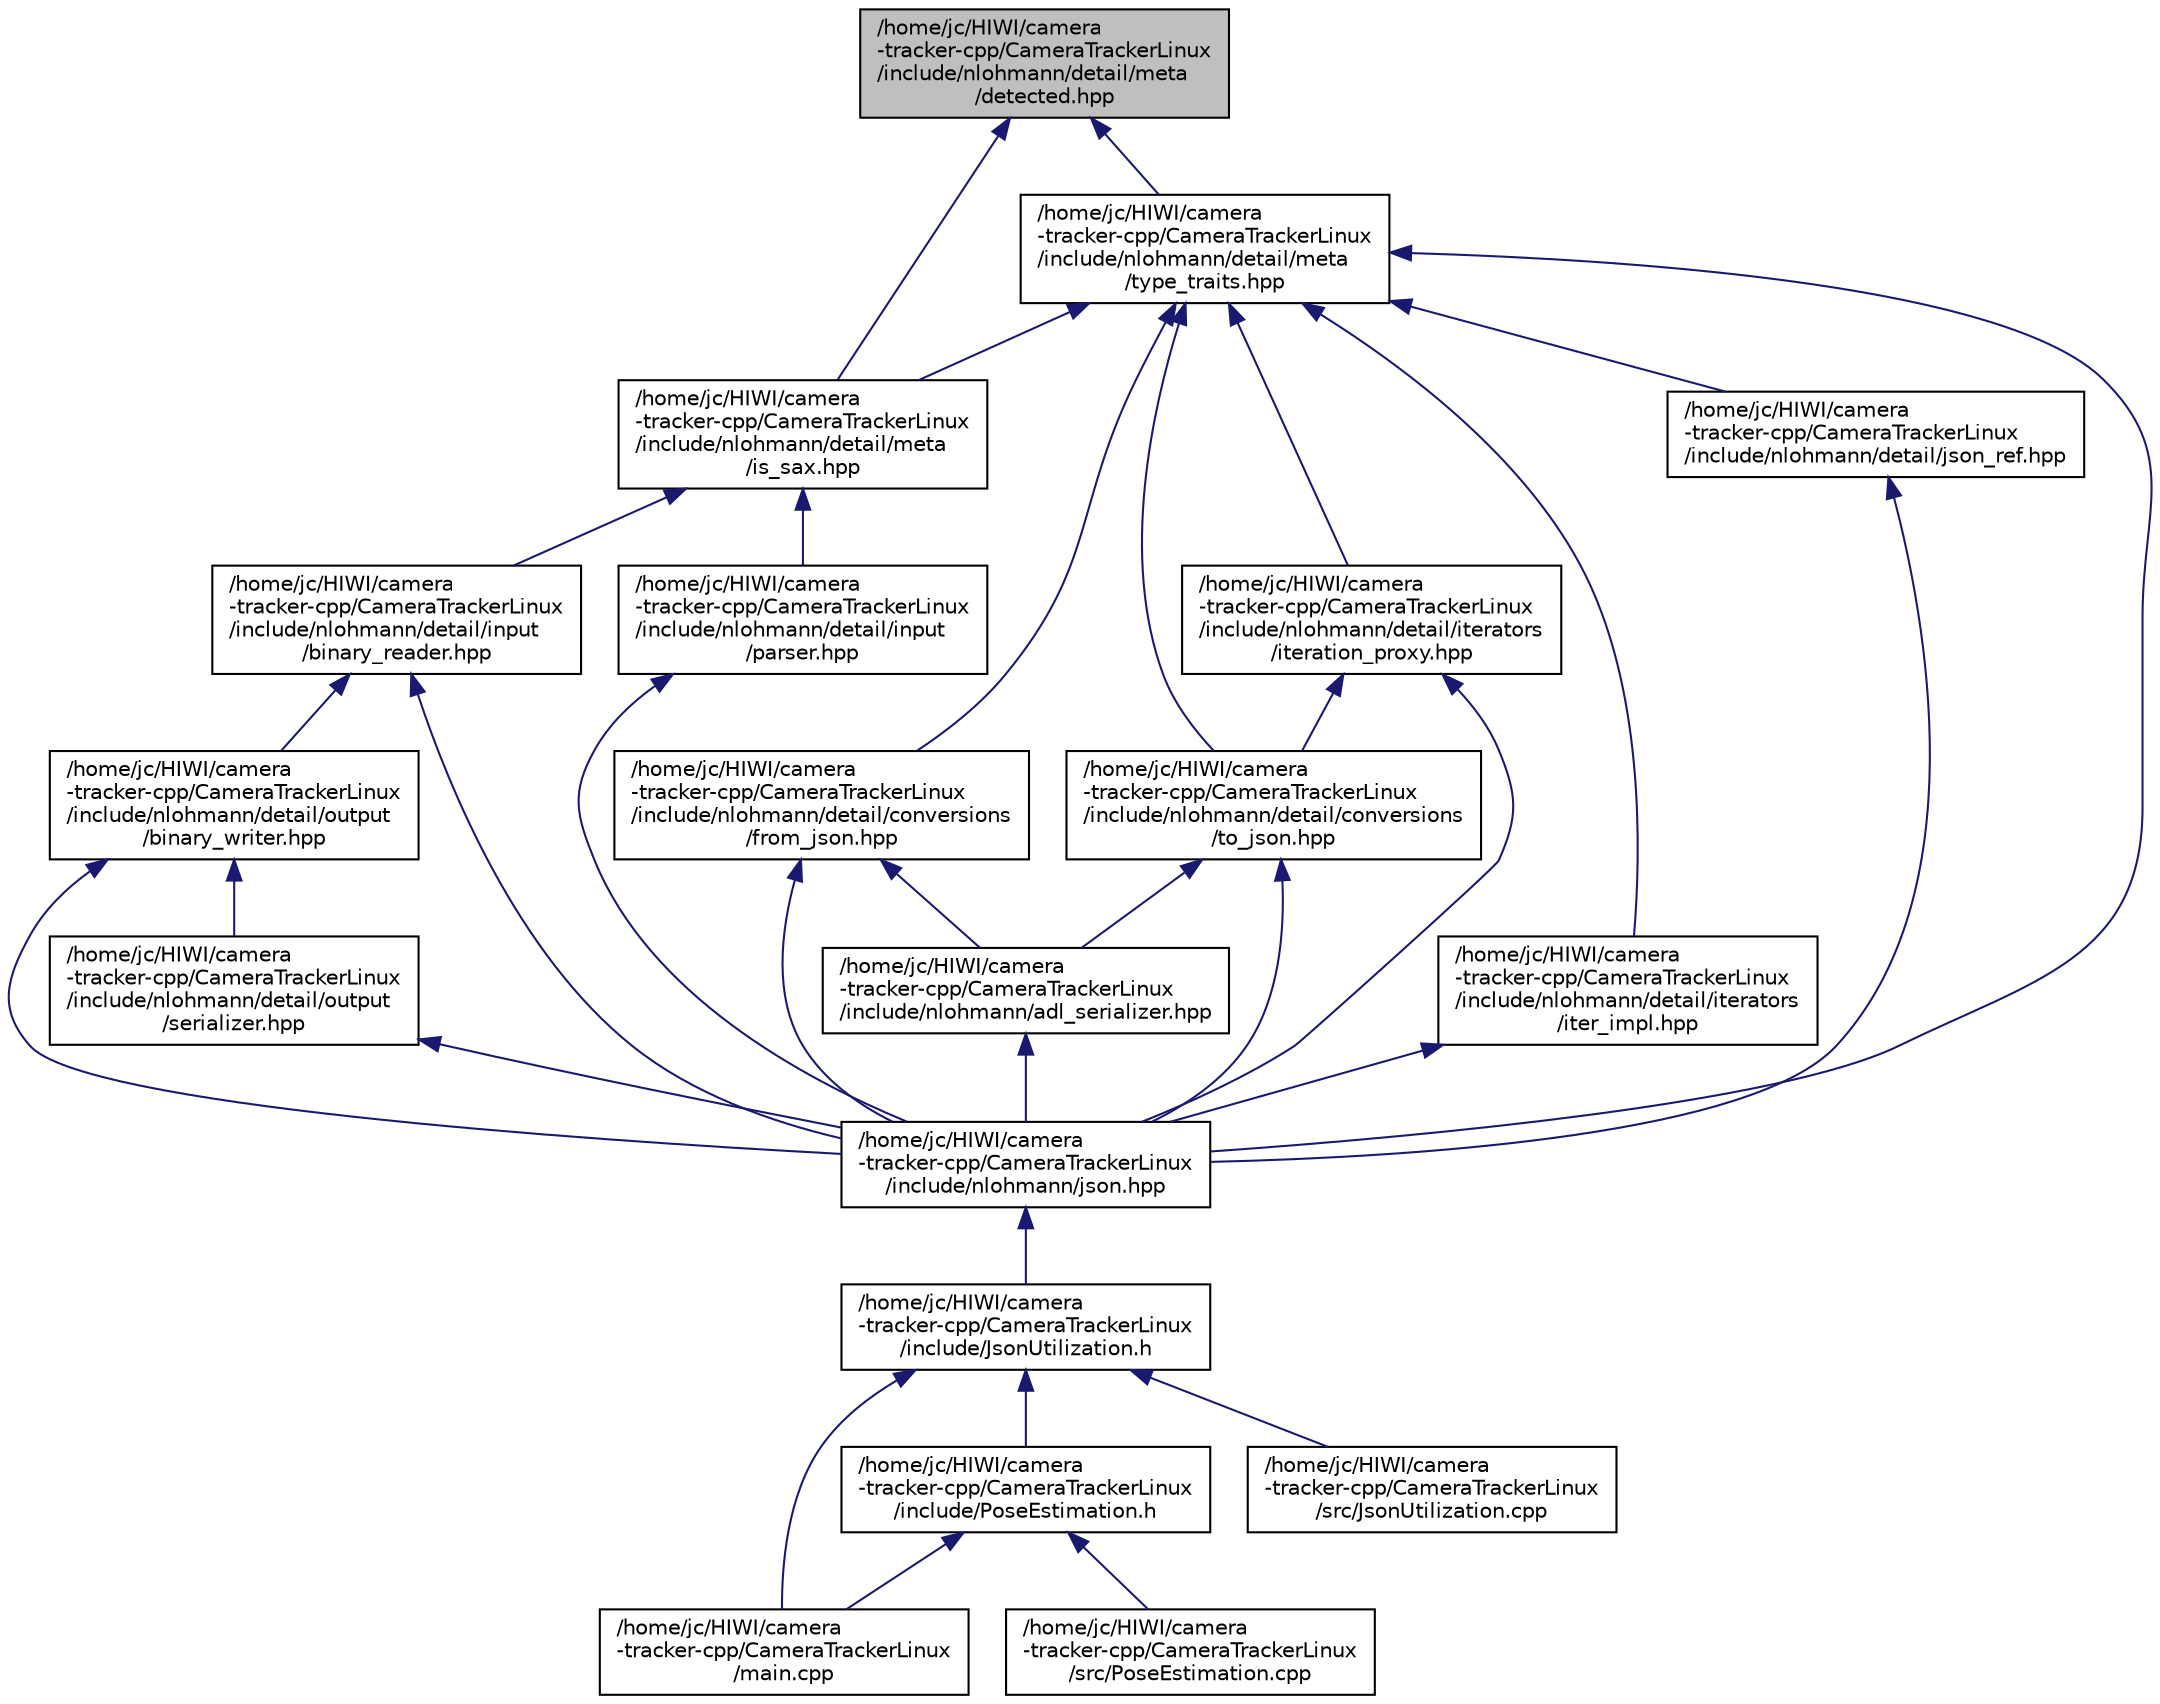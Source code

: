 digraph "/home/jc/HIWI/camera-tracker-cpp/CameraTrackerLinux/include/nlohmann/detail/meta/detected.hpp"
{
 // INTERACTIVE_SVG=YES
  edge [fontname="Helvetica",fontsize="10",labelfontname="Helvetica",labelfontsize="10"];
  node [fontname="Helvetica",fontsize="10",shape=record];
  Node1 [label="/home/jc/HIWI/camera\l-tracker-cpp/CameraTrackerLinux\l/include/nlohmann/detail/meta\l/detected.hpp",height=0.2,width=0.4,color="black", fillcolor="grey75", style="filled", fontcolor="black"];
  Node1 -> Node2 [dir="back",color="midnightblue",fontsize="10",style="solid",fontname="Helvetica"];
  Node2 [label="/home/jc/HIWI/camera\l-tracker-cpp/CameraTrackerLinux\l/include/nlohmann/detail/meta\l/is_sax.hpp",height=0.2,width=0.4,color="black", fillcolor="white", style="filled",URL="$is__sax_8hpp.html"];
  Node2 -> Node3 [dir="back",color="midnightblue",fontsize="10",style="solid",fontname="Helvetica"];
  Node3 [label="/home/jc/HIWI/camera\l-tracker-cpp/CameraTrackerLinux\l/include/nlohmann/detail/input\l/binary_reader.hpp",height=0.2,width=0.4,color="black", fillcolor="white", style="filled",URL="$binary__reader_8hpp.html"];
  Node3 -> Node4 [dir="back",color="midnightblue",fontsize="10",style="solid",fontname="Helvetica"];
  Node4 [label="/home/jc/HIWI/camera\l-tracker-cpp/CameraTrackerLinux\l/include/nlohmann/json.hpp",height=0.2,width=0.4,color="black", fillcolor="white", style="filled",URL="$json_8hpp.html"];
  Node4 -> Node5 [dir="back",color="midnightblue",fontsize="10",style="solid",fontname="Helvetica"];
  Node5 [label="/home/jc/HIWI/camera\l-tracker-cpp/CameraTrackerLinux\l/include/JsonUtilization.h",height=0.2,width=0.4,color="black", fillcolor="white", style="filled",URL="$_json_utilization_8h.html",tooltip="This file contains the declaration of the namespace jsonUtilization. "];
  Node5 -> Node6 [dir="back",color="midnightblue",fontsize="10",style="solid",fontname="Helvetica"];
  Node6 [label="/home/jc/HIWI/camera\l-tracker-cpp/CameraTrackerLinux\l/include/PoseEstimation.h",height=0.2,width=0.4,color="black", fillcolor="white", style="filled",URL="$_pose_estimation_8h.html",tooltip="This file contains the declaration of the PoseEstimation class. "];
  Node6 -> Node7 [dir="back",color="midnightblue",fontsize="10",style="solid",fontname="Helvetica"];
  Node7 [label="/home/jc/HIWI/camera\l-tracker-cpp/CameraTrackerLinux\l/main.cpp",height=0.2,width=0.4,color="black", fillcolor="white", style="filled",URL="$main_8cpp.html"];
  Node6 -> Node8 [dir="back",color="midnightblue",fontsize="10",style="solid",fontname="Helvetica"];
  Node8 [label="/home/jc/HIWI/camera\l-tracker-cpp/CameraTrackerLinux\l/src/PoseEstimation.cpp",height=0.2,width=0.4,color="black", fillcolor="white", style="filled",URL="$_pose_estimation_8cpp.html"];
  Node5 -> Node7 [dir="back",color="midnightblue",fontsize="10",style="solid",fontname="Helvetica"];
  Node5 -> Node9 [dir="back",color="midnightblue",fontsize="10",style="solid",fontname="Helvetica"];
  Node9 [label="/home/jc/HIWI/camera\l-tracker-cpp/CameraTrackerLinux\l/src/JsonUtilization.cpp",height=0.2,width=0.4,color="black", fillcolor="white", style="filled",URL="$_json_utilization_8cpp.html"];
  Node3 -> Node10 [dir="back",color="midnightblue",fontsize="10",style="solid",fontname="Helvetica"];
  Node10 [label="/home/jc/HIWI/camera\l-tracker-cpp/CameraTrackerLinux\l/include/nlohmann/detail/output\l/binary_writer.hpp",height=0.2,width=0.4,color="black", fillcolor="white", style="filled",URL="$binary__writer_8hpp.html"];
  Node10 -> Node4 [dir="back",color="midnightblue",fontsize="10",style="solid",fontname="Helvetica"];
  Node10 -> Node11 [dir="back",color="midnightblue",fontsize="10",style="solid",fontname="Helvetica"];
  Node11 [label="/home/jc/HIWI/camera\l-tracker-cpp/CameraTrackerLinux\l/include/nlohmann/detail/output\l/serializer.hpp",height=0.2,width=0.4,color="black", fillcolor="white", style="filled",URL="$serializer_8hpp.html"];
  Node11 -> Node4 [dir="back",color="midnightblue",fontsize="10",style="solid",fontname="Helvetica"];
  Node2 -> Node12 [dir="back",color="midnightblue",fontsize="10",style="solid",fontname="Helvetica"];
  Node12 [label="/home/jc/HIWI/camera\l-tracker-cpp/CameraTrackerLinux\l/include/nlohmann/detail/input\l/parser.hpp",height=0.2,width=0.4,color="black", fillcolor="white", style="filled",URL="$parser_8hpp.html"];
  Node12 -> Node4 [dir="back",color="midnightblue",fontsize="10",style="solid",fontname="Helvetica"];
  Node1 -> Node13 [dir="back",color="midnightblue",fontsize="10",style="solid",fontname="Helvetica"];
  Node13 [label="/home/jc/HIWI/camera\l-tracker-cpp/CameraTrackerLinux\l/include/nlohmann/detail/meta\l/type_traits.hpp",height=0.2,width=0.4,color="black", fillcolor="white", style="filled",URL="$type__traits_8hpp.html"];
  Node13 -> Node4 [dir="back",color="midnightblue",fontsize="10",style="solid",fontname="Helvetica"];
  Node13 -> Node14 [dir="back",color="midnightblue",fontsize="10",style="solid",fontname="Helvetica"];
  Node14 [label="/home/jc/HIWI/camera\l-tracker-cpp/CameraTrackerLinux\l/include/nlohmann/detail/conversions\l/from_json.hpp",height=0.2,width=0.4,color="black", fillcolor="white", style="filled",URL="$from__json_8hpp.html"];
  Node14 -> Node4 [dir="back",color="midnightblue",fontsize="10",style="solid",fontname="Helvetica"];
  Node14 -> Node15 [dir="back",color="midnightblue",fontsize="10",style="solid",fontname="Helvetica"];
  Node15 [label="/home/jc/HIWI/camera\l-tracker-cpp/CameraTrackerLinux\l/include/nlohmann/adl_serializer.hpp",height=0.2,width=0.4,color="black", fillcolor="white", style="filled",URL="$adl__serializer_8hpp.html"];
  Node15 -> Node4 [dir="back",color="midnightblue",fontsize="10",style="solid",fontname="Helvetica"];
  Node13 -> Node16 [dir="back",color="midnightblue",fontsize="10",style="solid",fontname="Helvetica"];
  Node16 [label="/home/jc/HIWI/camera\l-tracker-cpp/CameraTrackerLinux\l/include/nlohmann/detail/conversions\l/to_json.hpp",height=0.2,width=0.4,color="black", fillcolor="white", style="filled",URL="$to__json_8hpp.html"];
  Node16 -> Node4 [dir="back",color="midnightblue",fontsize="10",style="solid",fontname="Helvetica"];
  Node16 -> Node15 [dir="back",color="midnightblue",fontsize="10",style="solid",fontname="Helvetica"];
  Node13 -> Node17 [dir="back",color="midnightblue",fontsize="10",style="solid",fontname="Helvetica"];
  Node17 [label="/home/jc/HIWI/camera\l-tracker-cpp/CameraTrackerLinux\l/include/nlohmann/detail/iterators\l/iter_impl.hpp",height=0.2,width=0.4,color="black", fillcolor="white", style="filled",URL="$iter__impl_8hpp.html"];
  Node17 -> Node4 [dir="back",color="midnightblue",fontsize="10",style="solid",fontname="Helvetica"];
  Node13 -> Node18 [dir="back",color="midnightblue",fontsize="10",style="solid",fontname="Helvetica"];
  Node18 [label="/home/jc/HIWI/camera\l-tracker-cpp/CameraTrackerLinux\l/include/nlohmann/detail/iterators\l/iteration_proxy.hpp",height=0.2,width=0.4,color="black", fillcolor="white", style="filled",URL="$iteration__proxy_8hpp.html"];
  Node18 -> Node4 [dir="back",color="midnightblue",fontsize="10",style="solid",fontname="Helvetica"];
  Node18 -> Node16 [dir="back",color="midnightblue",fontsize="10",style="solid",fontname="Helvetica"];
  Node13 -> Node19 [dir="back",color="midnightblue",fontsize="10",style="solid",fontname="Helvetica"];
  Node19 [label="/home/jc/HIWI/camera\l-tracker-cpp/CameraTrackerLinux\l/include/nlohmann/detail/json_ref.hpp",height=0.2,width=0.4,color="black", fillcolor="white", style="filled",URL="$json__ref_8hpp.html"];
  Node19 -> Node4 [dir="back",color="midnightblue",fontsize="10",style="solid",fontname="Helvetica"];
  Node13 -> Node2 [dir="back",color="midnightblue",fontsize="10",style="solid",fontname="Helvetica"];
}
